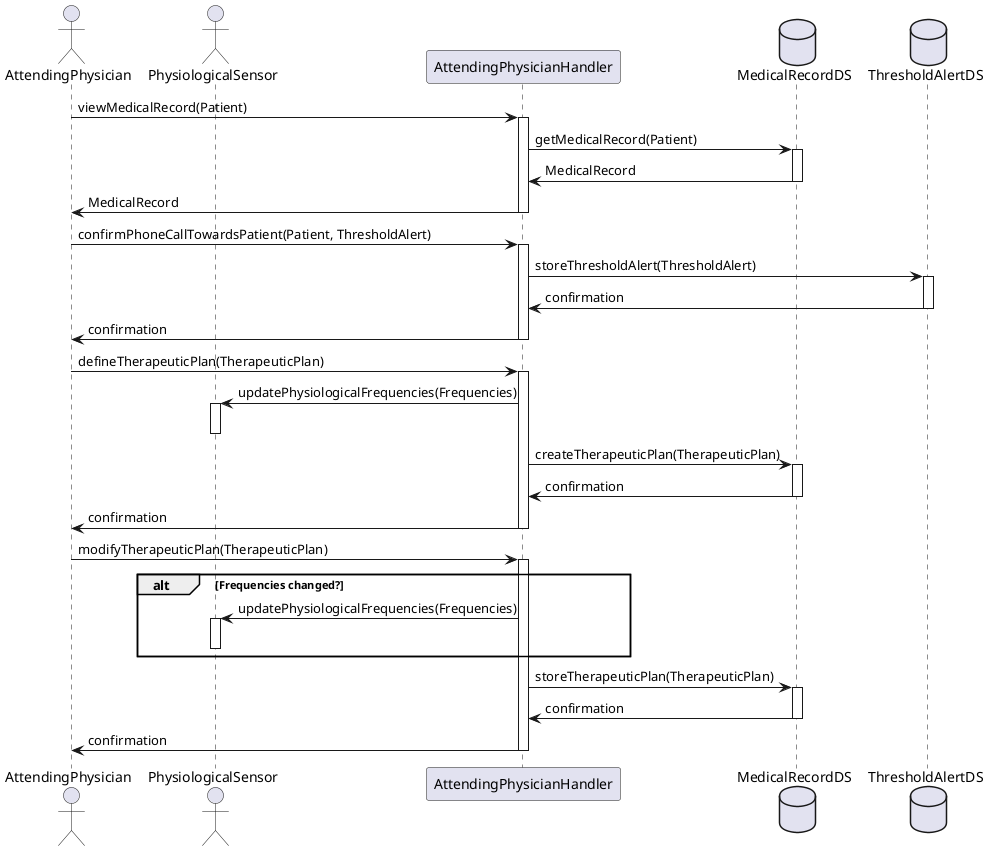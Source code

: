 @startuml alerts
actor AttendingPhysician
actor PhysiologicalSensor as PS
participant AttendingPhysicianHandler as APH
database MedicalRecordDS
database ThresholdAlertDS

AttendingPhysician -> APH ++ : viewMedicalRecord(Patient)
APH -> MedicalRecordDS ++ : getMedicalRecord(Patient)
APH <- MedicalRecordDS -- : MedicalRecord

AttendingPhysician <- APH -- : MedicalRecord

AttendingPhysician -> APH ++ : confirmPhoneCallTowardsPatient(Patient, ThresholdAlert)
APH -> ThresholdAlertDS ++ : storeThresholdAlert(ThresholdAlert)
APH <- ThresholdAlertDS -- : confirmation
AttendingPhysician <- APH -- : confirmation

AttendingPhysician -> APH ++ : defineTherapeuticPlan(TherapeuticPlan)
APH -> PS ++ : updatePhysiologicalFrequencies(Frequencies)
deactivate PS
APH -> MedicalRecordDS ++ : createTherapeuticPlan(TherapeuticPlan)
APH <- MedicalRecordDS -- : confirmation

AttendingPhysician <- APH -- : confirmation

AttendingPhysician -> APH ++ : modifyTherapeuticPlan(TherapeuticPlan)
alt Frequencies changed?
  APH -> PS ++ : updatePhysiologicalFrequencies(Frequencies)
  deactivate PS
end
APH -> MedicalRecordDS ++ : storeTherapeuticPlan(TherapeuticPlan)
APH <- MedicalRecordDS -- : confirmation
AttendingPhysician <- APH -- : confirmation


@enduml